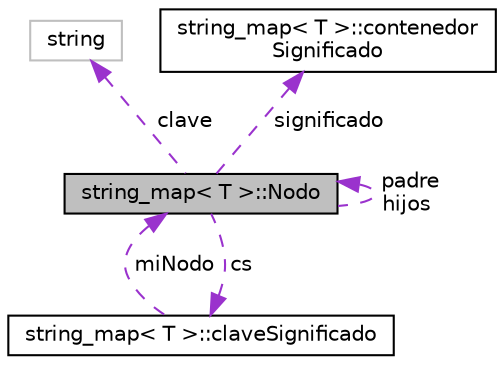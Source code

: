 digraph "string_map&lt; T &gt;::Nodo"
{
  edge [fontname="Helvetica",fontsize="10",labelfontname="Helvetica",labelfontsize="10"];
  node [fontname="Helvetica",fontsize="10",shape=record];
  Node1 [label="string_map\< T \>::Nodo",height=0.2,width=0.4,color="black", fillcolor="grey75", style="filled" fontcolor="black"];
  Node2 -> Node1 [dir="back",color="darkorchid3",fontsize="10",style="dashed",label=" cs" ,fontname="Helvetica"];
  Node2 [label="string_map\< T \>::claveSignificado",height=0.2,width=0.4,color="black", fillcolor="white", style="filled",URL="$classstring__map_1_1claveSignificado.html"];
  Node1 -> Node2 [dir="back",color="darkorchid3",fontsize="10",style="dashed",label=" miNodo" ,fontname="Helvetica"];
  Node1 -> Node1 [dir="back",color="darkorchid3",fontsize="10",style="dashed",label=" padre\nhijos" ,fontname="Helvetica"];
  Node3 -> Node1 [dir="back",color="darkorchid3",fontsize="10",style="dashed",label=" clave" ,fontname="Helvetica"];
  Node3 [label="string",height=0.2,width=0.4,color="grey75", fillcolor="white", style="filled"];
  Node4 -> Node1 [dir="back",color="darkorchid3",fontsize="10",style="dashed",label=" significado" ,fontname="Helvetica"];
  Node4 [label="string_map\< T \>::contenedor\lSignificado",height=0.2,width=0.4,color="black", fillcolor="white", style="filled",URL="$classstring__map_1_1contenedorSignificado.html"];
}
